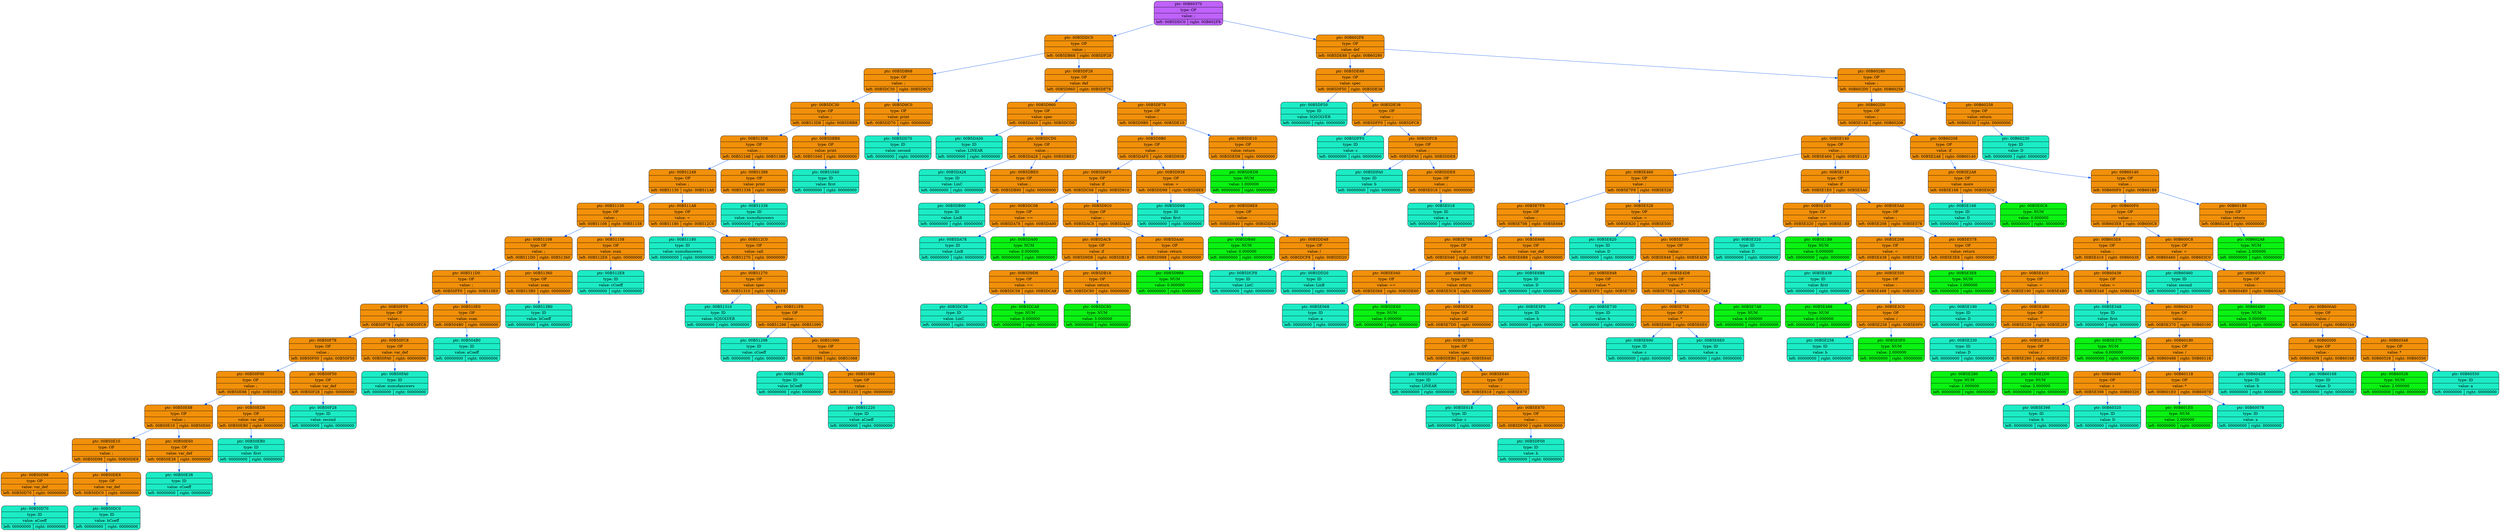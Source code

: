 digraph
{
    rankdir=TP

        node00B60370[shape=record,style="rounded,filled",fillcolor="#BF62FC",label="{ ptr: 00B60370 | type: OP | value: ;| { left: 00B5DDC0 | right: 00B602F8 }}"];
    node00B60370 -> node00B5DDC0[color="#0855F0"]
    node00B5DDC0[shape=record,style="rounded,filled",fillcolor="#F2900A",label="{ ptr: 00B5DDC0 | type: OP | value: ;| { left: 00B5DB68 | right: 00B5DF28 }}"];
    node00B5DDC0 -> node00B5DB68[color="#0855F0"]
    node00B5DB68[shape=record,style="rounded,filled",fillcolor="#F2900A",label="{ ptr: 00B5DB68 | type: OP | value: ;| { left: 00B5DC30 | right: 00B5D8C0 }}"];
    node00B5DB68 -> node00B5DC30[color="#0855F0"]
    node00B5DC30[shape=record,style="rounded,filled",fillcolor="#F2900A",label="{ ptr: 00B5DC30 | type: OP | value: ;| { left: 00B513D8 | right: 00B5DBB8 }}"];
    node00B5DC30 -> node00B513D8[color="#0855F0"]
    node00B513D8[shape=record,style="rounded,filled",fillcolor="#F2900A",label="{ ptr: 00B513D8 | type: OP | value: ;| { left: 00B51248 | right: 00B51388 }}"];
    node00B513D8 -> node00B51248[color="#0855F0"]
    node00B51248[shape=record,style="rounded,filled",fillcolor="#F2900A",label="{ ptr: 00B51248 | type: OP | value: ;| { left: 00B51130 | right: 00B511A8 }}"];
    node00B51248 -> node00B51130[color="#0855F0"]
    node00B51130[shape=record,style="rounded,filled",fillcolor="#F2900A",label="{ ptr: 00B51130 | type: OP | value: ;| { left: 00B51108 | right: 00B51158 }}"];
    node00B51130 -> node00B51108[color="#0855F0"]
    node00B51108[shape=record,style="rounded,filled",fillcolor="#F2900A",label="{ ptr: 00B51108 | type: OP | value: ;| { left: 00B511D0 | right: 00B51360 }}"];
    node00B51108 -> node00B511D0[color="#0855F0"]
    node00B511D0[shape=record,style="rounded,filled",fillcolor="#F2900A",label="{ ptr: 00B511D0 | type: OP | value: ;| { left: 00B50FF0 | right: 00B510E0 }}"];
    node00B511D0 -> node00B50FF0[color="#0855F0"]
    node00B50FF0[shape=record,style="rounded,filled",fillcolor="#F2900A",label="{ ptr: 00B50FF0 | type: OP | value: ;| { left: 00B50F78 | right: 00B50FC8 }}"];
    node00B50FF0 -> node00B50F78[color="#0855F0"]
    node00B50F78[shape=record,style="rounded,filled",fillcolor="#F2900A",label="{ ptr: 00B50F78 | type: OP | value: ;| { left: 00B50F00 | right: 00B50F50 }}"];
    node00B50F78 -> node00B50F00[color="#0855F0"]
    node00B50F00[shape=record,style="rounded,filled",fillcolor="#F2900A",label="{ ptr: 00B50F00 | type: OP | value: ;| { left: 00B50E88 | right: 00B50ED8 }}"];
    node00B50F00 -> node00B50E88[color="#0855F0"]
    node00B50E88[shape=record,style="rounded,filled",fillcolor="#F2900A",label="{ ptr: 00B50E88 | type: OP | value: ;| { left: 00B50E10 | right: 00B50E60 }}"];
    node00B50E88 -> node00B50E10[color="#0855F0"]
    node00B50E10[shape=record,style="rounded,filled",fillcolor="#F2900A",label="{ ptr: 00B50E10 | type: OP | value: ;| { left: 00B50D98 | right: 00B50DE8 }}"];
    node00B50E10 -> node00B50D98[color="#0855F0"]
    node00B50D98[shape=record,style="rounded,filled",fillcolor="#F2900A",label="{ ptr: 00B50D98 | type: OP | value: var_def| { left: 00B50D70 | right: 00000000 }}"];
    node00B50D98 -> node00B50D70[color="#0855F0"]
    node00B50D70[shape=record,style="rounded,filled",fillcolor="#1BECC5",label="{ ptr: 00B50D70 | type: ID | value: aCoeff| { left: 00000000 | right: 00000000 }}"];
    node00B50E10 -> node00B50DE8[color="#0855F0"]
    node00B50DE8[shape=record,style="rounded,filled",fillcolor="#F2900A",label="{ ptr: 00B50DE8 | type: OP | value: var_def| { left: 00B50DC0 | right: 00000000 }}"];
    node00B50DE8 -> node00B50DC0[color="#0855F0"]
    node00B50DC0[shape=record,style="rounded,filled",fillcolor="#1BECC5",label="{ ptr: 00B50DC0 | type: ID | value: bCoeff| { left: 00000000 | right: 00000000 }}"];
    node00B50E88 -> node00B50E60[color="#0855F0"]
    node00B50E60[shape=record,style="rounded,filled",fillcolor="#F2900A",label="{ ptr: 00B50E60 | type: OP | value: var_def| { left: 00B50E38 | right: 00000000 }}"];
    node00B50E60 -> node00B50E38[color="#0855F0"]
    node00B50E38[shape=record,style="rounded,filled",fillcolor="#1BECC5",label="{ ptr: 00B50E38 | type: ID | value: cCoeff| { left: 00000000 | right: 00000000 }}"];
    node00B50F00 -> node00B50ED8[color="#0855F0"]
    node00B50ED8[shape=record,style="rounded,filled",fillcolor="#F2900A",label="{ ptr: 00B50ED8 | type: OP | value: var_def| { left: 00B50EB0 | right: 00000000 }}"];
    node00B50ED8 -> node00B50EB0[color="#0855F0"]
    node00B50EB0[shape=record,style="rounded,filled",fillcolor="#1BECC5",label="{ ptr: 00B50EB0 | type: ID | value: first| { left: 00000000 | right: 00000000 }}"];
    node00B50F78 -> node00B50F50[color="#0855F0"]
    node00B50F50[shape=record,style="rounded,filled",fillcolor="#F2900A",label="{ ptr: 00B50F50 | type: OP | value: var_def| { left: 00B50F28 | right: 00000000 }}"];
    node00B50F50 -> node00B50F28[color="#0855F0"]
    node00B50F28[shape=record,style="rounded,filled",fillcolor="#1BECC5",label="{ ptr: 00B50F28 | type: ID | value: second| { left: 00000000 | right: 00000000 }}"];
    node00B50FF0 -> node00B50FC8[color="#0855F0"]
    node00B50FC8[shape=record,style="rounded,filled",fillcolor="#F2900A",label="{ ptr: 00B50FC8 | type: OP | value: var_def| { left: 00B50FA0 | right: 00000000 }}"];
    node00B50FC8 -> node00B50FA0[color="#0855F0"]
    node00B50FA0[shape=record,style="rounded,filled",fillcolor="#1BECC5",label="{ ptr: 00B50FA0 | type: ID | value: numofanswers| { left: 00000000 | right: 00000000 }}"];
    node00B511D0 -> node00B510E0[color="#0855F0"]
    node00B510E0[shape=record,style="rounded,filled",fillcolor="#F2900A",label="{ ptr: 00B510E0 | type: OP | value: scan| { left: 00B504B0 | right: 00000000 }}"];
    node00B510E0 -> node00B504B0[color="#0855F0"]
    node00B504B0[shape=record,style="rounded,filled",fillcolor="#1BECC5",label="{ ptr: 00B504B0 | type: ID | value: aCoeff| { left: 00000000 | right: 00000000 }}"];
    node00B51108 -> node00B51360[color="#0855F0"]
    node00B51360[shape=record,style="rounded,filled",fillcolor="#F2900A",label="{ ptr: 00B51360 | type: OP | value: scan| { left: 00B513B0 | right: 00000000 }}"];
    node00B51360 -> node00B513B0[color="#0855F0"]
    node00B513B0[shape=record,style="rounded,filled",fillcolor="#1BECC5",label="{ ptr: 00B513B0 | type: ID | value: bCoeff| { left: 00000000 | right: 00000000 }}"];
    node00B51130 -> node00B51158[color="#0855F0"]
    node00B51158[shape=record,style="rounded,filled",fillcolor="#F2900A",label="{ ptr: 00B51158 | type: OP | value: scan| { left: 00B512E8 | right: 00000000 }}"];
    node00B51158 -> node00B512E8[color="#0855F0"]
    node00B512E8[shape=record,style="rounded,filled",fillcolor="#1BECC5",label="{ ptr: 00B512E8 | type: ID | value: cCoeff| { left: 00000000 | right: 00000000 }}"];
    node00B51248 -> node00B511A8[color="#0855F0"]
    node00B511A8[shape=record,style="rounded,filled",fillcolor="#F2900A",label="{ ptr: 00B511A8 | type: OP | value: =| { left: 00B51180 | right: 00B512C0 }}"];
    node00B511A8 -> node00B51180[color="#0855F0"]
    node00B51180[shape=record,style="rounded,filled",fillcolor="#1BECC5",label="{ ptr: 00B51180 | type: ID | value: numofanswers| { left: 00000000 | right: 00000000 }}"];
    node00B511A8 -> node00B512C0[color="#0855F0"]
    node00B512C0[shape=record,style="rounded,filled",fillcolor="#F2900A",label="{ ptr: 00B512C0 | type: OP | value: call| { left: 00B51270 | right: 00000000 }}"];
    node00B512C0 -> node00B51270[color="#0855F0"]
    node00B51270[shape=record,style="rounded,filled",fillcolor="#F2900A",label="{ ptr: 00B51270 | type: OP | value: spec| { left: 00B51310 | right: 00B511F8 }}"];
    node00B51270 -> node00B51310[color="#0855F0"]
    node00B51310[shape=record,style="rounded,filled",fillcolor="#1BECC5",label="{ ptr: 00B51310 | type: ID | value: SQSOLVER| { left: 00000000 | right: 00000000 }}"];
    node00B51270 -> node00B511F8[color="#0855F0"]
    node00B511F8[shape=record,style="rounded,filled",fillcolor="#F2900A",label="{ ptr: 00B511F8 | type: OP | value: ;| { left: 00B51298 | right: 00B51090 }}"];
    node00B511F8 -> node00B51298[color="#0855F0"]
    node00B51298[shape=record,style="rounded,filled",fillcolor="#1BECC5",label="{ ptr: 00B51298 | type: ID | value: cCoeff| { left: 00000000 | right: 00000000 }}"];
    node00B511F8 -> node00B51090[color="#0855F0"]
    node00B51090[shape=record,style="rounded,filled",fillcolor="#F2900A",label="{ ptr: 00B51090 | type: OP | value: ;| { left: 00B510B8 | right: 00B51068 }}"];
    node00B51090 -> node00B510B8[color="#0855F0"]
    node00B510B8[shape=record,style="rounded,filled",fillcolor="#1BECC5",label="{ ptr: 00B510B8 | type: ID | value: bCoeff| { left: 00000000 | right: 00000000 }}"];
    node00B51090 -> node00B51068[color="#0855F0"]
    node00B51068[shape=record,style="rounded,filled",fillcolor="#F2900A",label="{ ptr: 00B51068 | type: OP | value: ;| { left: 00B51220 | right: 00000000 }}"];
    node00B51068 -> node00B51220[color="#0855F0"]
    node00B51220[shape=record,style="rounded,filled",fillcolor="#1BECC5",label="{ ptr: 00B51220 | type: ID | value: aCoeff| { left: 00000000 | right: 00000000 }}"];
    node00B513D8 -> node00B51388[color="#0855F0"]
    node00B51388[shape=record,style="rounded,filled",fillcolor="#F2900A",label="{ ptr: 00B51388 | type: OP | value: print| { left: 00B51338 | right: 00000000 }}"];
    node00B51388 -> node00B51338[color="#0855F0"]
    node00B51338[shape=record,style="rounded,filled",fillcolor="#1BECC5",label="{ ptr: 00B51338 | type: ID | value: numofanswers| { left: 00000000 | right: 00000000 }}"];
    node00B5DC30 -> node00B5DBB8[color="#0855F0"]
    node00B5DBB8[shape=record,style="rounded,filled",fillcolor="#F2900A",label="{ ptr: 00B5DBB8 | type: OP | value: print| { left: 00B51040 | right: 00000000 }}"];
    node00B5DBB8 -> node00B51040[color="#0855F0"]
    node00B51040[shape=record,style="rounded,filled",fillcolor="#1BECC5",label="{ ptr: 00B51040 | type: ID | value: first| { left: 00000000 | right: 00000000 }}"];
    node00B5DB68 -> node00B5D8C0[color="#0855F0"]
    node00B5D8C0[shape=record,style="rounded,filled",fillcolor="#F2900A",label="{ ptr: 00B5D8C0 | type: OP | value: print| { left: 00B5DD70 | right: 00000000 }}"];
    node00B5D8C0 -> node00B5DD70[color="#0855F0"]
    node00B5DD70[shape=record,style="rounded,filled",fillcolor="#1BECC5",label="{ ptr: 00B5DD70 | type: ID | value: second| { left: 00000000 | right: 00000000 }}"];
    node00B5DDC0 -> node00B5DF28[color="#0855F0"]
    node00B5DF28[shape=record,style="rounded,filled",fillcolor="#F2900A",label="{ ptr: 00B5DF28 | type: OP | value: def| { left: 00B5D960 | right: 00B5DF78 }}"];
    node00B5DF28 -> node00B5D960[color="#0855F0"]
    node00B5D960[shape=record,style="rounded,filled",fillcolor="#F2900A",label="{ ptr: 00B5D960 | type: OP | value: spec| { left: 00B5DA50 | right: 00B5DCD0 }}"];
    node00B5D960 -> node00B5DA50[color="#0855F0"]
    node00B5DA50[shape=record,style="rounded,filled",fillcolor="#1BECC5",label="{ ptr: 00B5DA50 | type: ID | value: LINEAR| { left: 00000000 | right: 00000000 }}"];
    node00B5D960 -> node00B5DCD0[color="#0855F0"]
    node00B5DCD0[shape=record,style="rounded,filled",fillcolor="#F2900A",label="{ ptr: 00B5DCD0 | type: OP | value: ;| { left: 00B5DA28 | right: 00B5DBE0 }}"];
    node00B5DCD0 -> node00B5DA28[color="#0855F0"]
    node00B5DA28[shape=record,style="rounded,filled",fillcolor="#1BECC5",label="{ ptr: 00B5DA28 | type: ID | value: LinC| { left: 00000000 | right: 00000000 }}"];
    node00B5DCD0 -> node00B5DBE0[color="#0855F0"]
    node00B5DBE0[shape=record,style="rounded,filled",fillcolor="#F2900A",label="{ ptr: 00B5DBE0 | type: OP | value: ;| { left: 00B5DB90 | right: 00000000 }}"];
    node00B5DBE0 -> node00B5DB90[color="#0855F0"]
    node00B5DB90[shape=record,style="rounded,filled",fillcolor="#1BECC5",label="{ ptr: 00B5DB90 | type: ID | value: LinB| { left: 00000000 | right: 00000000 }}"];
    node00B5DF28 -> node00B5DF78[color="#0855F0"]
    node00B5DF78[shape=record,style="rounded,filled",fillcolor="#F2900A",label="{ ptr: 00B5DF78 | type: OP | value: ;| { left: 00B5D9B0 | right: 00B5DE10 }}"];
    node00B5DF78 -> node00B5D9B0[color="#0855F0"]
    node00B5D9B0[shape=record,style="rounded,filled",fillcolor="#F2900A",label="{ ptr: 00B5D9B0 | type: OP | value: ;| { left: 00B5DAF0 | right: 00B5D938 }}"];
    node00B5D9B0 -> node00B5DAF0[color="#0855F0"]
    node00B5DAF0[shape=record,style="rounded,filled",fillcolor="#F2900A",label="{ ptr: 00B5DAF0 | type: OP | value: if| { left: 00B5DC08 | right: 00B5D910 }}"];
    node00B5DAF0 -> node00B5DC08[color="#0855F0"]
    node00B5DC08[shape=record,style="rounded,filled",fillcolor="#F2900A",label="{ ptr: 00B5DC08 | type: OP | value: ==| { left: 00B5DA78 | right: 00B5DA00 }}"];
    node00B5DC08 -> node00B5DA78[color="#0855F0"]
    node00B5DA78[shape=record,style="rounded,filled",fillcolor="#1BECC5",label="{ ptr: 00B5DA78 | type: ID | value: LinB| { left: 00000000 | right: 00000000 }}"];
    node00B5DC08 -> node00B5DA00[color="#0855F0"]
    node00B5DA00[shape=record,style="rounded,filled",fillcolor="#0AF212",label="{ ptr: 00B5DA00 | type: NUM | value: 0.000000| { left: 00000000 | right: 00000000 }}"];
    node00B5DAF0 -> node00B5D910[color="#0855F0"]
    node00B5D910[shape=record,style="rounded,filled",fillcolor="#F2900A",label="{ ptr: 00B5D910 | type: OP | value: ;| { left: 00B5DAC8 | right: 00B5DAA0 }}"];
    node00B5D910 -> node00B5DAC8[color="#0855F0"]
    node00B5DAC8[shape=record,style="rounded,filled",fillcolor="#F2900A",label="{ ptr: 00B5DAC8 | type: OP | value: if| { left: 00B5D9D8 | right: 00B5DB18 }}"];
    node00B5DAC8 -> node00B5D9D8[color="#0855F0"]
    node00B5D9D8[shape=record,style="rounded,filled",fillcolor="#F2900A",label="{ ptr: 00B5D9D8 | type: OP | value: ==| { left: 00B5DC58 | right: 00B5DCA8 }}"];
    node00B5D9D8 -> node00B5DC58[color="#0855F0"]
    node00B5DC58[shape=record,style="rounded,filled",fillcolor="#1BECC5",label="{ ptr: 00B5DC58 | type: ID | value: LinC| { left: 00000000 | right: 00000000 }}"];
    node00B5D9D8 -> node00B5DCA8[color="#0855F0"]
    node00B5DCA8[shape=record,style="rounded,filled",fillcolor="#0AF212",label="{ ptr: 00B5DCA8 | type: NUM | value: 0.000000| { left: 00000000 | right: 00000000 }}"];
    node00B5DAC8 -> node00B5DB18[color="#0855F0"]
    node00B5DB18[shape=record,style="rounded,filled",fillcolor="#F2900A",label="{ ptr: 00B5DB18 | type: OP | value: return| { left: 00B5DC80 | right: 00000000 }}"];
    node00B5DB18 -> node00B5DC80[color="#0855F0"]
    node00B5DC80[shape=record,style="rounded,filled",fillcolor="#0AF212",label="{ ptr: 00B5DC80 | type: NUM | value: 5.000000| { left: 00000000 | right: 00000000 }}"];
    node00B5D910 -> node00B5DAA0[color="#0855F0"]
    node00B5DAA0[shape=record,style="rounded,filled",fillcolor="#F2900A",label="{ ptr: 00B5DAA0 | type: OP | value: return| { left: 00B5D988 | right: 00000000 }}"];
    node00B5DAA0 -> node00B5D988[color="#0855F0"]
    node00B5D988[shape=record,style="rounded,filled",fillcolor="#0AF212",label="{ ptr: 00B5D988 | type: NUM | value: 0.000000| { left: 00000000 | right: 00000000 }}"];
    node00B5D9B0 -> node00B5D938[color="#0855F0"]
    node00B5D938[shape=record,style="rounded,filled",fillcolor="#F2900A",label="{ ptr: 00B5D938 | type: OP | value: =| { left: 00B5DD98 | right: 00B5D8E8 }}"];
    node00B5D938 -> node00B5DD98[color="#0855F0"]
    node00B5DD98[shape=record,style="rounded,filled",fillcolor="#1BECC5",label="{ ptr: 00B5DD98 | type: ID | value: first| { left: 00000000 | right: 00000000 }}"];
    node00B5D938 -> node00B5D8E8[color="#0855F0"]
    node00B5D8E8[shape=record,style="rounded,filled",fillcolor="#F2900A",label="{ ptr: 00B5D8E8 | type: OP | value: -| { left: 00B5DB40 | right: 00B5DD48 }}"];
    node00B5D8E8 -> node00B5DB40[color="#0855F0"]
    node00B5DB40[shape=record,style="rounded,filled",fillcolor="#0AF212",label="{ ptr: 00B5DB40 | type: NUM | value: 0.000000| { left: 00000000 | right: 00000000 }}"];
    node00B5D8E8 -> node00B5DD48[color="#0855F0"]
    node00B5DD48[shape=record,style="rounded,filled",fillcolor="#F2900A",label="{ ptr: 00B5DD48 | type: OP | value: /| { left: 00B5DCF8 | right: 00B5DD20 }}"];
    node00B5DD48 -> node00B5DCF8[color="#0855F0"]
    node00B5DCF8[shape=record,style="rounded,filled",fillcolor="#1BECC5",label="{ ptr: 00B5DCF8 | type: ID | value: LinC| { left: 00000000 | right: 00000000 }}"];
    node00B5DD48 -> node00B5DD20[color="#0855F0"]
    node00B5DD20[shape=record,style="rounded,filled",fillcolor="#1BECC5",label="{ ptr: 00B5DD20 | type: ID | value: LinB| { left: 00000000 | right: 00000000 }}"];
    node00B5DF78 -> node00B5DE10[color="#0855F0"]
    node00B5DE10[shape=record,style="rounded,filled",fillcolor="#F2900A",label="{ ptr: 00B5DE10 | type: OP | value: return| { left: 00B5DED8 | right: 00000000 }}"];
    node00B5DE10 -> node00B5DED8[color="#0855F0"]
    node00B5DED8[shape=record,style="rounded,filled",fillcolor="#0AF212",label="{ ptr: 00B5DED8 | type: NUM | value: 1.000000| { left: 00000000 | right: 00000000 }}"];
    node00B60370 -> node00B602F8[color="#0855F0"]
    node00B602F8[shape=record,style="rounded,filled",fillcolor="#F2900A",label="{ ptr: 00B602F8 | type: OP | value: def| { left: 00B5DE88 | right: 00B60280 }}"];
    node00B602F8 -> node00B5DE88[color="#0855F0"]
    node00B5DE88[shape=record,style="rounded,filled",fillcolor="#F2900A",label="{ ptr: 00B5DE88 | type: OP | value: spec| { left: 00B5DF50 | right: 00B5DE38 }}"];
    node00B5DE88 -> node00B5DF50[color="#0855F0"]
    node00B5DF50[shape=record,style="rounded,filled",fillcolor="#1BECC5",label="{ ptr: 00B5DF50 | type: ID | value: SQSOLVER| { left: 00000000 | right: 00000000 }}"];
    node00B5DE88 -> node00B5DE38[color="#0855F0"]
    node00B5DE38[shape=record,style="rounded,filled",fillcolor="#F2900A",label="{ ptr: 00B5DE38 | type: OP | value: ;| { left: 00B5DFF0 | right: 00B5DFC8 }}"];
    node00B5DE38 -> node00B5DFF0[color="#0855F0"]
    node00B5DFF0[shape=record,style="rounded,filled",fillcolor="#1BECC5",label="{ ptr: 00B5DFF0 | type: ID | value: c| { left: 00000000 | right: 00000000 }}"];
    node00B5DE38 -> node00B5DFC8[color="#0855F0"]
    node00B5DFC8[shape=record,style="rounded,filled",fillcolor="#F2900A",label="{ ptr: 00B5DFC8 | type: OP | value: ;| { left: 00B5DFA0 | right: 00B5DDE8 }}"];
    node00B5DFC8 -> node00B5DFA0[color="#0855F0"]
    node00B5DFA0[shape=record,style="rounded,filled",fillcolor="#1BECC5",label="{ ptr: 00B5DFA0 | type: ID | value: b| { left: 00000000 | right: 00000000 }}"];
    node00B5DFC8 -> node00B5DDE8[color="#0855F0"]
    node00B5DDE8[shape=record,style="rounded,filled",fillcolor="#F2900A",label="{ ptr: 00B5DDE8 | type: OP | value: ;| { left: 00B5E018 | right: 00000000 }}"];
    node00B5DDE8 -> node00B5E018[color="#0855F0"]
    node00B5E018[shape=record,style="rounded,filled",fillcolor="#1BECC5",label="{ ptr: 00B5E018 | type: ID | value: a| { left: 00000000 | right: 00000000 }}"];
    node00B602F8 -> node00B60280[color="#0855F0"]
    node00B60280[shape=record,style="rounded,filled",fillcolor="#F2900A",label="{ ptr: 00B60280 | type: OP | value: ;| { left: 00B602D0 | right: 00B60258 }}"];
    node00B60280 -> node00B602D0[color="#0855F0"]
    node00B602D0[shape=record,style="rounded,filled",fillcolor="#F2900A",label="{ ptr: 00B602D0 | type: OP | value: ;| { left: 00B5E140 | right: 00B60208 }}"];
    node00B602D0 -> node00B5E140[color="#0855F0"]
    node00B5E140[shape=record,style="rounded,filled",fillcolor="#F2900A",label="{ ptr: 00B5E140 | type: OP | value: ;| { left: 00B5E460 | right: 00B5E118 }}"];
    node00B5E140 -> node00B5E460[color="#0855F0"]
    node00B5E460[shape=record,style="rounded,filled",fillcolor="#F2900A",label="{ ptr: 00B5E460 | type: OP | value: ;| { left: 00B5E7F8 | right: 00B5E528 }}"];
    node00B5E460 -> node00B5E7F8[color="#0855F0"]
    node00B5E7F8[shape=record,style="rounded,filled",fillcolor="#F2900A",label="{ ptr: 00B5E7F8 | type: OP | value: ;| { left: 00B5E708 | right: 00B5E668 }}"];
    node00B5E7F8 -> node00B5E708[color="#0855F0"]
    node00B5E708[shape=record,style="rounded,filled",fillcolor="#F2900A",label="{ ptr: 00B5E708 | type: OP | value: if| { left: 00B5E040 | right: 00B5E780 }}"];
    node00B5E708 -> node00B5E040[color="#0855F0"]
    node00B5E040[shape=record,style="rounded,filled",fillcolor="#F2900A",label="{ ptr: 00B5E040 | type: OP | value: ==| { left: 00B5E068 | right: 00B5DE60 }}"];
    node00B5E040 -> node00B5E068[color="#0855F0"]
    node00B5E068[shape=record,style="rounded,filled",fillcolor="#1BECC5",label="{ ptr: 00B5E068 | type: ID | value: a| { left: 00000000 | right: 00000000 }}"];
    node00B5E040 -> node00B5DE60[color="#0855F0"]
    node00B5DE60[shape=record,style="rounded,filled",fillcolor="#0AF212",label="{ ptr: 00B5DE60 | type: NUM | value: 0.000000| { left: 00000000 | right: 00000000 }}"];
    node00B5E708 -> node00B5E780[color="#0855F0"]
    node00B5E780[shape=record,style="rounded,filled",fillcolor="#F2900A",label="{ ptr: 00B5E780 | type: OP | value: return| { left: 00B5E5C8 | right: 00000000 }}"];
    node00B5E780 -> node00B5E5C8[color="#0855F0"]
    node00B5E5C8[shape=record,style="rounded,filled",fillcolor="#F2900A",label="{ ptr: 00B5E5C8 | type: OP | value: call| { left: 00B5E7D0 | right: 00000000 }}"];
    node00B5E5C8 -> node00B5E7D0[color="#0855F0"]
    node00B5E7D0[shape=record,style="rounded,filled",fillcolor="#F2900A",label="{ ptr: 00B5E7D0 | type: OP | value: spec| { left: 00B5DEB0 | right: 00B5E640 }}"];
    node00B5E7D0 -> node00B5DEB0[color="#0855F0"]
    node00B5DEB0[shape=record,style="rounded,filled",fillcolor="#1BECC5",label="{ ptr: 00B5DEB0 | type: ID | value: LINEAR| { left: 00000000 | right: 00000000 }}"];
    node00B5E7D0 -> node00B5E640[color="#0855F0"]
    node00B5E640[shape=record,style="rounded,filled",fillcolor="#F2900A",label="{ ptr: 00B5E640 | type: OP | value: ;| { left: 00B5E618 | right: 00B5E870 }}"];
    node00B5E640 -> node00B5E618[color="#0855F0"]
    node00B5E618[shape=record,style="rounded,filled",fillcolor="#1BECC5",label="{ ptr: 00B5E618 | type: ID | value: c| { left: 00000000 | right: 00000000 }}"];
    node00B5E640 -> node00B5E870[color="#0855F0"]
    node00B5E870[shape=record,style="rounded,filled",fillcolor="#F2900A",label="{ ptr: 00B5E870 | type: OP | value: ;| { left: 00B5DF00 | right: 00000000 }}"];
    node00B5E870 -> node00B5DF00[color="#0855F0"]
    node00B5DF00[shape=record,style="rounded,filled",fillcolor="#1BECC5",label="{ ptr: 00B5DF00 | type: ID | value: b| { left: 00000000 | right: 00000000 }}"];
    node00B5E7F8 -> node00B5E668[color="#0855F0"]
    node00B5E668[shape=record,style="rounded,filled",fillcolor="#F2900A",label="{ ptr: 00B5E668 | type: OP | value: var_def| { left: 00B5E6B8 | right: 00000000 }}"];
    node00B5E668 -> node00B5E6B8[color="#0855F0"]
    node00B5E6B8[shape=record,style="rounded,filled",fillcolor="#1BECC5",label="{ ptr: 00B5E6B8 | type: ID | value: D| { left: 00000000 | right: 00000000 }}"];
    node00B5E460 -> node00B5E528[color="#0855F0"]
    node00B5E528[shape=record,style="rounded,filled",fillcolor="#F2900A",label="{ ptr: 00B5E528 | type: OP | value: =| { left: 00B5E820 | right: 00B5E500 }}"];
    node00B5E528 -> node00B5E820[color="#0855F0"]
    node00B5E820[shape=record,style="rounded,filled",fillcolor="#1BECC5",label="{ ptr: 00B5E820 | type: ID | value: D| { left: 00000000 | right: 00000000 }}"];
    node00B5E528 -> node00B5E500[color="#0855F0"]
    node00B5E500[shape=record,style="rounded,filled",fillcolor="#F2900A",label="{ ptr: 00B5E500 | type: OP | value: -| { left: 00B5E848 | right: 00B5E4D8 }}"];
    node00B5E500 -> node00B5E848[color="#0855F0"]
    node00B5E848[shape=record,style="rounded,filled",fillcolor="#F2900A",label="{ ptr: 00B5E848 | type: OP | value: *| { left: 00B5E5F0 | right: 00B5E730 }}"];
    node00B5E848 -> node00B5E5F0[color="#0855F0"]
    node00B5E5F0[shape=record,style="rounded,filled",fillcolor="#1BECC5",label="{ ptr: 00B5E5F0 | type: ID | value: b| { left: 00000000 | right: 00000000 }}"];
    node00B5E848 -> node00B5E730[color="#0855F0"]
    node00B5E730[shape=record,style="rounded,filled",fillcolor="#1BECC5",label="{ ptr: 00B5E730 | type: ID | value: b| { left: 00000000 | right: 00000000 }}"];
    node00B5E500 -> node00B5E4D8[color="#0855F0"]
    node00B5E4D8[shape=record,style="rounded,filled",fillcolor="#F2900A",label="{ ptr: 00B5E4D8 | type: OP | value: *| { left: 00B5E758 | right: 00B5E7A8 }}"];
    node00B5E4D8 -> node00B5E758[color="#0855F0"]
    node00B5E758[shape=record,style="rounded,filled",fillcolor="#F2900A",label="{ ptr: 00B5E758 | type: OP | value: *| { left: 00B5E690 | right: 00B5E6E0 }}"];
    node00B5E758 -> node00B5E690[color="#0855F0"]
    node00B5E690[shape=record,style="rounded,filled",fillcolor="#1BECC5",label="{ ptr: 00B5E690 | type: ID | value: c| { left: 00000000 | right: 00000000 }}"];
    node00B5E758 -> node00B5E6E0[color="#0855F0"]
    node00B5E6E0[shape=record,style="rounded,filled",fillcolor="#1BECC5",label="{ ptr: 00B5E6E0 | type: ID | value: a| { left: 00000000 | right: 00000000 }}"];
    node00B5E4D8 -> node00B5E7A8[color="#0855F0"]
    node00B5E7A8[shape=record,style="rounded,filled",fillcolor="#0AF212",label="{ ptr: 00B5E7A8 | type: NUM | value: 4.000000| { left: 00000000 | right: 00000000 }}"];
    node00B5E140 -> node00B5E118[color="#0855F0"]
    node00B5E118[shape=record,style="rounded,filled",fillcolor="#F2900A",label="{ ptr: 00B5E118 | type: OP | value: if| { left: 00B5E1E0 | right: 00B5E5A0 }}"];
    node00B5E118 -> node00B5E1E0[color="#0855F0"]
    node00B5E1E0[shape=record,style="rounded,filled",fillcolor="#F2900A",label="{ ptr: 00B5E1E0 | type: OP | value: ==| { left: 00B5E320 | right: 00B5E1B8 }}"];
    node00B5E1E0 -> node00B5E320[color="#0855F0"]
    node00B5E320[shape=record,style="rounded,filled",fillcolor="#1BECC5",label="{ ptr: 00B5E320 | type: ID | value: D| { left: 00000000 | right: 00000000 }}"];
    node00B5E1E0 -> node00B5E1B8[color="#0855F0"]
    node00B5E1B8[shape=record,style="rounded,filled",fillcolor="#0AF212",label="{ ptr: 00B5E1B8 | type: NUM | value: 0.000000| { left: 00000000 | right: 00000000 }}"];
    node00B5E118 -> node00B5E5A0[color="#0855F0"]
    node00B5E5A0[shape=record,style="rounded,filled",fillcolor="#F2900A",label="{ ptr: 00B5E5A0 | type: OP | value: ;| { left: 00B5E208 | right: 00B5E578 }}"];
    node00B5E5A0 -> node00B5E208[color="#0855F0"]
    node00B5E208[shape=record,style="rounded,filled",fillcolor="#F2900A",label="{ ptr: 00B5E208 | type: OP | value: =| { left: 00B5E438 | right: 00B5E550 }}"];
    node00B5E208 -> node00B5E438[color="#0855F0"]
    node00B5E438[shape=record,style="rounded,filled",fillcolor="#1BECC5",label="{ ptr: 00B5E438 | type: ID | value: first| { left: 00000000 | right: 00000000 }}"];
    node00B5E208 -> node00B5E550[color="#0855F0"]
    node00B5E550[shape=record,style="rounded,filled",fillcolor="#F2900A",label="{ ptr: 00B5E550 | type: OP | value: -| { left: 00B5E488 | right: 00B5E3C0 }}"];
    node00B5E550 -> node00B5E488[color="#0855F0"]
    node00B5E488[shape=record,style="rounded,filled",fillcolor="#0AF212",label="{ ptr: 00B5E488 | type: NUM | value: 0.000000| { left: 00000000 | right: 00000000 }}"];
    node00B5E550 -> node00B5E3C0[color="#0855F0"]
    node00B5E3C0[shape=record,style="rounded,filled",fillcolor="#F2900A",label="{ ptr: 00B5E3C0 | type: OP | value: /| { left: 00B5E258 | right: 00B5E0F0 }}"];
    node00B5E3C0 -> node00B5E258[color="#0855F0"]
    node00B5E258[shape=record,style="rounded,filled",fillcolor="#1BECC5",label="{ ptr: 00B5E258 | type: ID | value: b| { left: 00000000 | right: 00000000 }}"];
    node00B5E3C0 -> node00B5E0F0[color="#0855F0"]
    node00B5E0F0[shape=record,style="rounded,filled",fillcolor="#0AF212",label="{ ptr: 00B5E0F0 | type: NUM | value: 2.000000| { left: 00000000 | right: 00000000 }}"];
    node00B5E5A0 -> node00B5E578[color="#0855F0"]
    node00B5E578[shape=record,style="rounded,filled",fillcolor="#F2900A",label="{ ptr: 00B5E578 | type: OP | value: return| { left: 00B5E3E8 | right: 00000000 }}"];
    node00B5E578 -> node00B5E3E8[color="#0855F0"]
    node00B5E3E8[shape=record,style="rounded,filled",fillcolor="#0AF212",label="{ ptr: 00B5E3E8 | type: NUM | value: 1.000000| { left: 00000000 | right: 00000000 }}"];
    node00B602D0 -> node00B60208[color="#0855F0"]
    node00B60208[shape=record,style="rounded,filled",fillcolor="#F2900A",label="{ ptr: 00B60208 | type: OP | value: if| { left: 00B5E2A8 | right: 00B60140 }}"];
    node00B60208 -> node00B5E2A8[color="#0855F0"]
    node00B5E2A8[shape=record,style="rounded,filled",fillcolor="#F2900A",label="{ ptr: 00B5E2A8 | type: OP | value: more| { left: 00B5E168 | right: 00B5E0C8 }}"];
    node00B5E2A8 -> node00B5E168[color="#0855F0"]
    node00B5E168[shape=record,style="rounded,filled",fillcolor="#1BECC5",label="{ ptr: 00B5E168 | type: ID | value: D| { left: 00000000 | right: 00000000 }}"];
    node00B5E2A8 -> node00B5E0C8[color="#0855F0"]
    node00B5E0C8[shape=record,style="rounded,filled",fillcolor="#0AF212",label="{ ptr: 00B5E0C8 | type: NUM | value: 0.000000| { left: 00000000 | right: 00000000 }}"];
    node00B60208 -> node00B60140[color="#0855F0"]
    node00B60140[shape=record,style="rounded,filled",fillcolor="#F2900A",label="{ ptr: 00B60140 | type: OP | value: ;| { left: 00B600F0 | right: 00B601B8 }}"];
    node00B60140 -> node00B600F0[color="#0855F0"]
    node00B600F0[shape=record,style="rounded,filled",fillcolor="#F2900A",label="{ ptr: 00B600F0 | type: OP | value: ;| { left: 00B603E8 | right: 00B600C8 }}"];
    node00B600F0 -> node00B603E8[color="#0855F0"]
    node00B603E8[shape=record,style="rounded,filled",fillcolor="#F2900A",label="{ ptr: 00B603E8 | type: OP | value: ;| { left: 00B5E410 | right: 00B60438 }}"];
    node00B603E8 -> node00B5E410[color="#0855F0"]
    node00B5E410[shape=record,style="rounded,filled",fillcolor="#F2900A",label="{ ptr: 00B5E410 | type: OP | value: =| { left: 00B5E190 | right: 00B5E4B0 }}"];
    node00B5E410 -> node00B5E190[color="#0855F0"]
    node00B5E190[shape=record,style="rounded,filled",fillcolor="#1BECC5",label="{ ptr: 00B5E190 | type: ID | value: D| { left: 00000000 | right: 00000000 }}"];
    node00B5E410 -> node00B5E4B0[color="#0855F0"]
    node00B5E4B0[shape=record,style="rounded,filled",fillcolor="#F2900A",label="{ ptr: 00B5E4B0 | type: OP | value: ^| { left: 00B5E230 | right: 00B5E2F8 }}"];
    node00B5E4B0 -> node00B5E230[color="#0855F0"]
    node00B5E230[shape=record,style="rounded,filled",fillcolor="#1BECC5",label="{ ptr: 00B5E230 | type: ID | value: D| { left: 00000000 | right: 00000000 }}"];
    node00B5E4B0 -> node00B5E2F8[color="#0855F0"]
    node00B5E2F8[shape=record,style="rounded,filled",fillcolor="#F2900A",label="{ ptr: 00B5E2F8 | type: OP | value: /| { left: 00B5E280 | right: 00B5E2D0 }}"];
    node00B5E2F8 -> node00B5E280[color="#0855F0"]
    node00B5E280[shape=record,style="rounded,filled",fillcolor="#0AF212",label="{ ptr: 00B5E280 | type: NUM | value: 1.000000| { left: 00000000 | right: 00000000 }}"];
    node00B5E2F8 -> node00B5E2D0[color="#0855F0"]
    node00B5E2D0[shape=record,style="rounded,filled",fillcolor="#0AF212",label="{ ptr: 00B5E2D0 | type: NUM | value: 2.000000| { left: 00000000 | right: 00000000 }}"];
    node00B603E8 -> node00B60438[color="#0855F0"]
    node00B60438[shape=record,style="rounded,filled",fillcolor="#F2900A",label="{ ptr: 00B60438 | type: OP | value: =| { left: 00B5E348 | right: 00B60410 }}"];
    node00B60438 -> node00B5E348[color="#0855F0"]
    node00B5E348[shape=record,style="rounded,filled",fillcolor="#1BECC5",label="{ ptr: 00B5E348 | type: ID | value: first| { left: 00000000 | right: 00000000 }}"];
    node00B60438 -> node00B60410[color="#0855F0"]
    node00B60410[shape=record,style="rounded,filled",fillcolor="#F2900A",label="{ ptr: 00B60410 | type: OP | value: -| { left: 00B5E370 | right: 00B60190 }}"];
    node00B60410 -> node00B5E370[color="#0855F0"]
    node00B5E370[shape=record,style="rounded,filled",fillcolor="#0AF212",label="{ ptr: 00B5E370 | type: NUM | value: 0.000000| { left: 00000000 | right: 00000000 }}"];
    node00B60410 -> node00B60190[color="#0855F0"]
    node00B60190[shape=record,style="rounded,filled",fillcolor="#F2900A",label="{ ptr: 00B60190 | type: OP | value: /| { left: 00B60488 | right: 00B60118 }}"];
    node00B60190 -> node00B60488[color="#0855F0"]
    node00B60488[shape=record,style="rounded,filled",fillcolor="#F2900A",label="{ ptr: 00B60488 | type: OP | value: +| { left: 00B5E398 | right: 00B60320 }}"];
    node00B60488 -> node00B5E398[color="#0855F0"]
    node00B5E398[shape=record,style="rounded,filled",fillcolor="#1BECC5",label="{ ptr: 00B5E398 | type: ID | value: b| { left: 00000000 | right: 00000000 }}"];
    node00B60488 -> node00B60320[color="#0855F0"]
    node00B60320[shape=record,style="rounded,filled",fillcolor="#1BECC5",label="{ ptr: 00B60320 | type: ID | value: D| { left: 00000000 | right: 00000000 }}"];
    node00B60190 -> node00B60118[color="#0855F0"]
    node00B60118[shape=record,style="rounded,filled",fillcolor="#F2900A",label="{ ptr: 00B60118 | type: OP | value: *| { left: 00B601E0 | right: 00B60078 }}"];
    node00B60118 -> node00B601E0[color="#0855F0"]
    node00B601E0[shape=record,style="rounded,filled",fillcolor="#0AF212",label="{ ptr: 00B601E0 | type: NUM | value: 2.000000| { left: 00000000 | right: 00000000 }}"];
    node00B60118 -> node00B60078[color="#0855F0"]
    node00B60078[shape=record,style="rounded,filled",fillcolor="#1BECC5",label="{ ptr: 00B60078 | type: ID | value: a| { left: 00000000 | right: 00000000 }}"];
    node00B600F0 -> node00B600C8[color="#0855F0"]
    node00B600C8[shape=record,style="rounded,filled",fillcolor="#F2900A",label="{ ptr: 00B600C8 | type: OP | value: =| { left: 00B60460 | right: 00B603C0 }}"];
    node00B600C8 -> node00B60460[color="#0855F0"]
    node00B60460[shape=record,style="rounded,filled",fillcolor="#1BECC5",label="{ ptr: 00B60460 | type: ID | value: second| { left: 00000000 | right: 00000000 }}"];
    node00B600C8 -> node00B603C0[color="#0855F0"]
    node00B603C0[shape=record,style="rounded,filled",fillcolor="#F2900A",label="{ ptr: 00B603C0 | type: OP | value: -| { left: 00B604B0 | right: 00B600A0 }}"];
    node00B603C0 -> node00B604B0[color="#0855F0"]
    node00B604B0[shape=record,style="rounded,filled",fillcolor="#0AF212",label="{ ptr: 00B604B0 | type: NUM | value: 0.000000| { left: 00000000 | right: 00000000 }}"];
    node00B603C0 -> node00B600A0[color="#0855F0"]
    node00B600A0[shape=record,style="rounded,filled",fillcolor="#F2900A",label="{ ptr: 00B600A0 | type: OP | value: /| { left: 00B60500 | right: 00B60348 }}"];
    node00B600A0 -> node00B60500[color="#0855F0"]
    node00B60500[shape=record,style="rounded,filled",fillcolor="#F2900A",label="{ ptr: 00B60500 | type: OP | value: -| { left: 00B604D8 | right: 00B60168 }}"];
    node00B60500 -> node00B604D8[color="#0855F0"]
    node00B604D8[shape=record,style="rounded,filled",fillcolor="#1BECC5",label="{ ptr: 00B604D8 | type: ID | value: b| { left: 00000000 | right: 00000000 }}"];
    node00B60500 -> node00B60168[color="#0855F0"]
    node00B60168[shape=record,style="rounded,filled",fillcolor="#1BECC5",label="{ ptr: 00B60168 | type: ID | value: D| { left: 00000000 | right: 00000000 }}"];
    node00B600A0 -> node00B60348[color="#0855F0"]
    node00B60348[shape=record,style="rounded,filled",fillcolor="#F2900A",label="{ ptr: 00B60348 | type: OP | value: *| { left: 00B60528 | right: 00B60550 }}"];
    node00B60348 -> node00B60528[color="#0855F0"]
    node00B60528[shape=record,style="rounded,filled",fillcolor="#0AF212",label="{ ptr: 00B60528 | type: NUM | value: 2.000000| { left: 00000000 | right: 00000000 }}"];
    node00B60348 -> node00B60550[color="#0855F0"]
    node00B60550[shape=record,style="rounded,filled",fillcolor="#1BECC5",label="{ ptr: 00B60550 | type: ID | value: a| { left: 00000000 | right: 00000000 }}"];
    node00B60140 -> node00B601B8[color="#0855F0"]
    node00B601B8[shape=record,style="rounded,filled",fillcolor="#F2900A",label="{ ptr: 00B601B8 | type: OP | value: return| { left: 00B602A8 | right: 00000000 }}"];
    node00B601B8 -> node00B602A8[color="#0855F0"]
    node00B602A8[shape=record,style="rounded,filled",fillcolor="#0AF212",label="{ ptr: 00B602A8 | type: NUM | value: 2.000000| { left: 00000000 | right: 00000000 }}"];
    node00B60280 -> node00B60258[color="#0855F0"]
    node00B60258[shape=record,style="rounded,filled",fillcolor="#F2900A",label="{ ptr: 00B60258 | type: OP | value: return| { left: 00B60230 | right: 00000000 }}"];
    node00B60258 -> node00B60230[color="#0855F0"]
    node00B60230[shape=record,style="rounded,filled",fillcolor="#1BECC5",label="{ ptr: 00B60230 | type: ID | value: D| { left: 00000000 | right: 00000000 }}"];
}